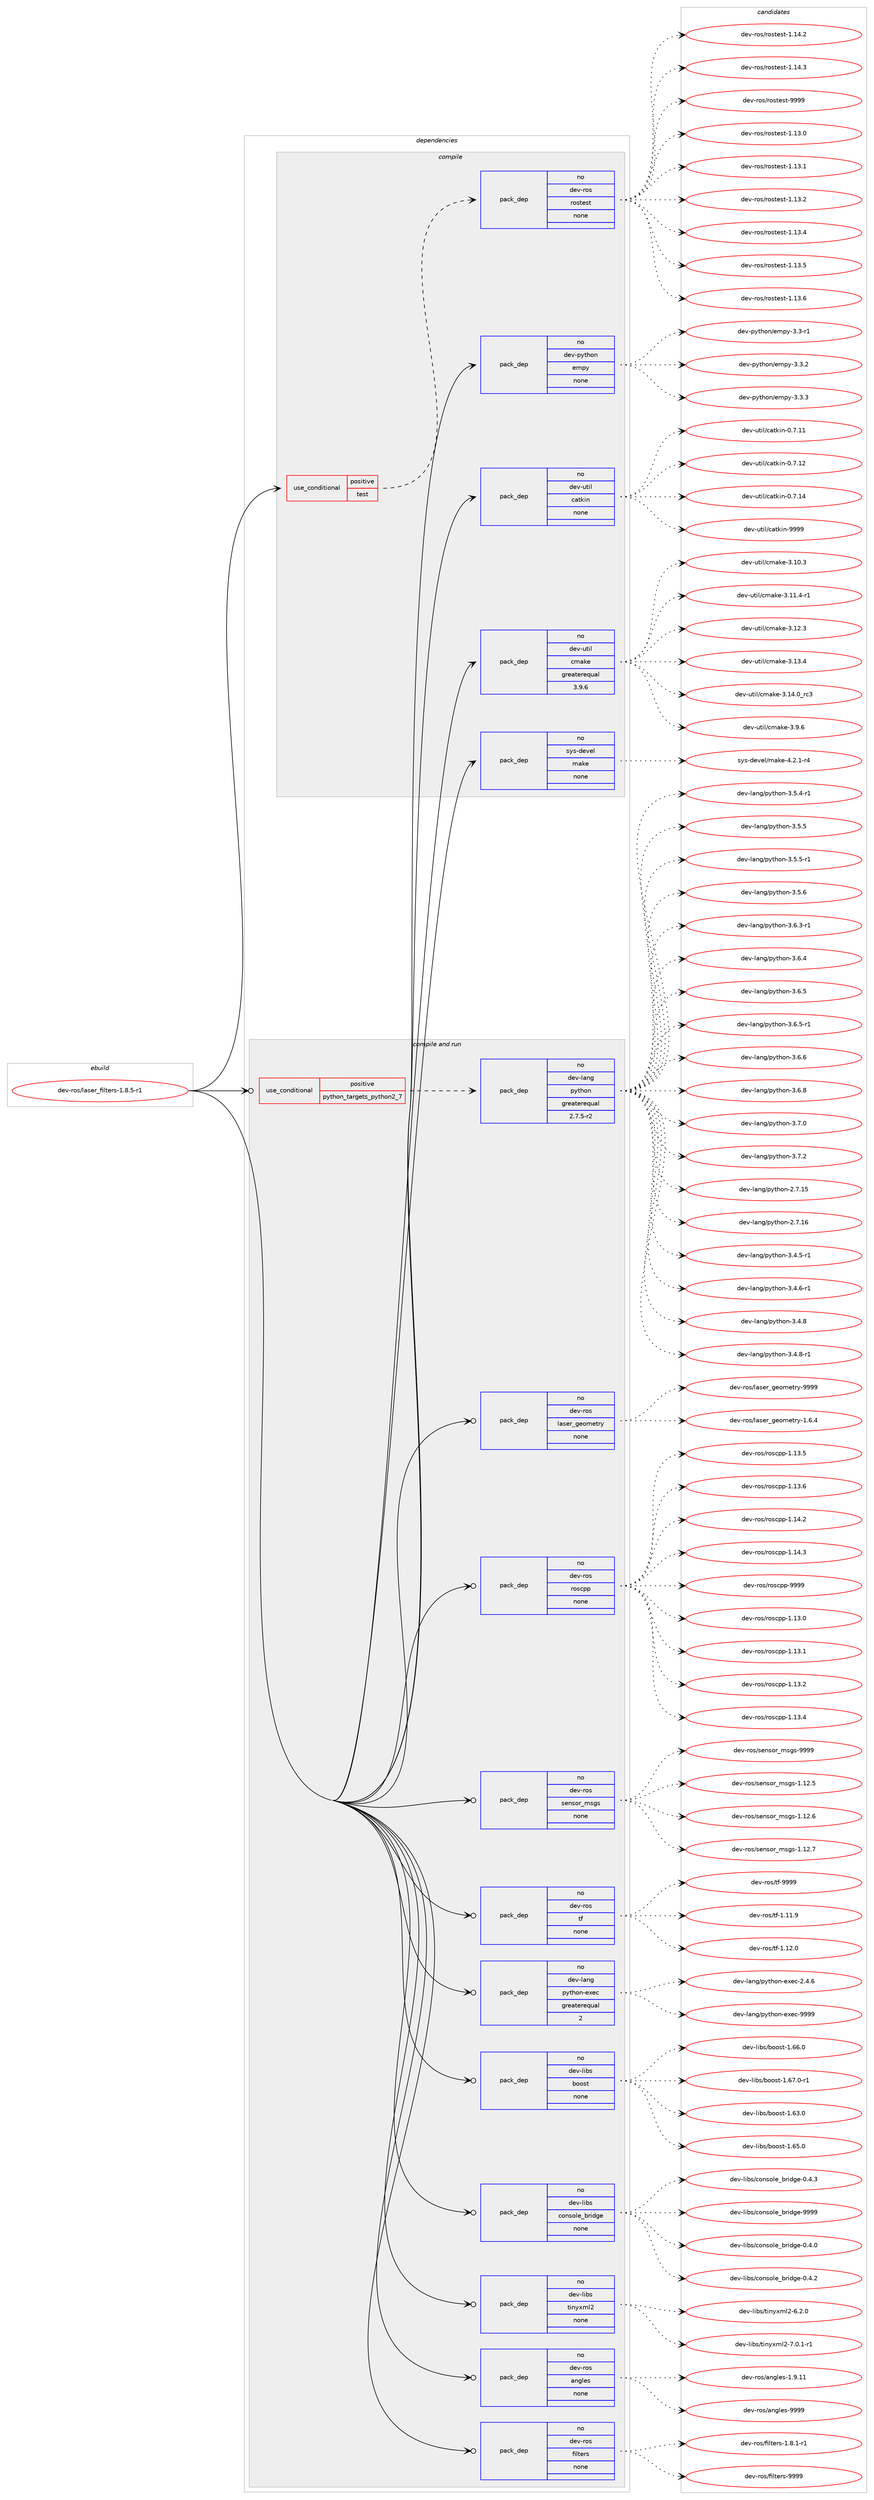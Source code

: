 digraph prolog {

# *************
# Graph options
# *************

newrank=true;
concentrate=true;
compound=true;
graph [rankdir=LR,fontname=Helvetica,fontsize=10,ranksep=1.5];#, ranksep=2.5, nodesep=0.2];
edge  [arrowhead=vee];
node  [fontname=Helvetica,fontsize=10];

# **********
# The ebuild
# **********

subgraph cluster_leftcol {
color=gray;
rank=same;
label=<<i>ebuild</i>>;
id [label="dev-ros/laser_filters-1.8.5-r1", color=red, width=4, href="../dev-ros/laser_filters-1.8.5-r1.svg"];
}

# ****************
# The dependencies
# ****************

subgraph cluster_midcol {
color=gray;
label=<<i>dependencies</i>>;
subgraph cluster_compile {
fillcolor="#eeeeee";
style=filled;
label=<<i>compile</i>>;
subgraph cond388894 {
dependency1458860 [label=<<TABLE BORDER="0" CELLBORDER="1" CELLSPACING="0" CELLPADDING="4"><TR><TD ROWSPAN="3" CELLPADDING="10">use_conditional</TD></TR><TR><TD>positive</TD></TR><TR><TD>test</TD></TR></TABLE>>, shape=none, color=red];
subgraph pack1046576 {
dependency1458861 [label=<<TABLE BORDER="0" CELLBORDER="1" CELLSPACING="0" CELLPADDING="4" WIDTH="220"><TR><TD ROWSPAN="6" CELLPADDING="30">pack_dep</TD></TR><TR><TD WIDTH="110">no</TD></TR><TR><TD>dev-ros</TD></TR><TR><TD>rostest</TD></TR><TR><TD>none</TD></TR><TR><TD></TD></TR></TABLE>>, shape=none, color=blue];
}
dependency1458860:e -> dependency1458861:w [weight=20,style="dashed",arrowhead="vee"];
}
id:e -> dependency1458860:w [weight=20,style="solid",arrowhead="vee"];
subgraph pack1046577 {
dependency1458862 [label=<<TABLE BORDER="0" CELLBORDER="1" CELLSPACING="0" CELLPADDING="4" WIDTH="220"><TR><TD ROWSPAN="6" CELLPADDING="30">pack_dep</TD></TR><TR><TD WIDTH="110">no</TD></TR><TR><TD>dev-python</TD></TR><TR><TD>empy</TD></TR><TR><TD>none</TD></TR><TR><TD></TD></TR></TABLE>>, shape=none, color=blue];
}
id:e -> dependency1458862:w [weight=20,style="solid",arrowhead="vee"];
subgraph pack1046578 {
dependency1458863 [label=<<TABLE BORDER="0" CELLBORDER="1" CELLSPACING="0" CELLPADDING="4" WIDTH="220"><TR><TD ROWSPAN="6" CELLPADDING="30">pack_dep</TD></TR><TR><TD WIDTH="110">no</TD></TR><TR><TD>dev-util</TD></TR><TR><TD>catkin</TD></TR><TR><TD>none</TD></TR><TR><TD></TD></TR></TABLE>>, shape=none, color=blue];
}
id:e -> dependency1458863:w [weight=20,style="solid",arrowhead="vee"];
subgraph pack1046579 {
dependency1458864 [label=<<TABLE BORDER="0" CELLBORDER="1" CELLSPACING="0" CELLPADDING="4" WIDTH="220"><TR><TD ROWSPAN="6" CELLPADDING="30">pack_dep</TD></TR><TR><TD WIDTH="110">no</TD></TR><TR><TD>dev-util</TD></TR><TR><TD>cmake</TD></TR><TR><TD>greaterequal</TD></TR><TR><TD>3.9.6</TD></TR></TABLE>>, shape=none, color=blue];
}
id:e -> dependency1458864:w [weight=20,style="solid",arrowhead="vee"];
subgraph pack1046580 {
dependency1458865 [label=<<TABLE BORDER="0" CELLBORDER="1" CELLSPACING="0" CELLPADDING="4" WIDTH="220"><TR><TD ROWSPAN="6" CELLPADDING="30">pack_dep</TD></TR><TR><TD WIDTH="110">no</TD></TR><TR><TD>sys-devel</TD></TR><TR><TD>make</TD></TR><TR><TD>none</TD></TR><TR><TD></TD></TR></TABLE>>, shape=none, color=blue];
}
id:e -> dependency1458865:w [weight=20,style="solid",arrowhead="vee"];
}
subgraph cluster_compileandrun {
fillcolor="#eeeeee";
style=filled;
label=<<i>compile and run</i>>;
subgraph cond388895 {
dependency1458866 [label=<<TABLE BORDER="0" CELLBORDER="1" CELLSPACING="0" CELLPADDING="4"><TR><TD ROWSPAN="3" CELLPADDING="10">use_conditional</TD></TR><TR><TD>positive</TD></TR><TR><TD>python_targets_python2_7</TD></TR></TABLE>>, shape=none, color=red];
subgraph pack1046581 {
dependency1458867 [label=<<TABLE BORDER="0" CELLBORDER="1" CELLSPACING="0" CELLPADDING="4" WIDTH="220"><TR><TD ROWSPAN="6" CELLPADDING="30">pack_dep</TD></TR><TR><TD WIDTH="110">no</TD></TR><TR><TD>dev-lang</TD></TR><TR><TD>python</TD></TR><TR><TD>greaterequal</TD></TR><TR><TD>2.7.5-r2</TD></TR></TABLE>>, shape=none, color=blue];
}
dependency1458866:e -> dependency1458867:w [weight=20,style="dashed",arrowhead="vee"];
}
id:e -> dependency1458866:w [weight=20,style="solid",arrowhead="odotvee"];
subgraph pack1046582 {
dependency1458868 [label=<<TABLE BORDER="0" CELLBORDER="1" CELLSPACING="0" CELLPADDING="4" WIDTH="220"><TR><TD ROWSPAN="6" CELLPADDING="30">pack_dep</TD></TR><TR><TD WIDTH="110">no</TD></TR><TR><TD>dev-lang</TD></TR><TR><TD>python-exec</TD></TR><TR><TD>greaterequal</TD></TR><TR><TD>2</TD></TR></TABLE>>, shape=none, color=blue];
}
id:e -> dependency1458868:w [weight=20,style="solid",arrowhead="odotvee"];
subgraph pack1046583 {
dependency1458869 [label=<<TABLE BORDER="0" CELLBORDER="1" CELLSPACING="0" CELLPADDING="4" WIDTH="220"><TR><TD ROWSPAN="6" CELLPADDING="30">pack_dep</TD></TR><TR><TD WIDTH="110">no</TD></TR><TR><TD>dev-libs</TD></TR><TR><TD>boost</TD></TR><TR><TD>none</TD></TR><TR><TD></TD></TR></TABLE>>, shape=none, color=blue];
}
id:e -> dependency1458869:w [weight=20,style="solid",arrowhead="odotvee"];
subgraph pack1046584 {
dependency1458870 [label=<<TABLE BORDER="0" CELLBORDER="1" CELLSPACING="0" CELLPADDING="4" WIDTH="220"><TR><TD ROWSPAN="6" CELLPADDING="30">pack_dep</TD></TR><TR><TD WIDTH="110">no</TD></TR><TR><TD>dev-libs</TD></TR><TR><TD>console_bridge</TD></TR><TR><TD>none</TD></TR><TR><TD></TD></TR></TABLE>>, shape=none, color=blue];
}
id:e -> dependency1458870:w [weight=20,style="solid",arrowhead="odotvee"];
subgraph pack1046585 {
dependency1458871 [label=<<TABLE BORDER="0" CELLBORDER="1" CELLSPACING="0" CELLPADDING="4" WIDTH="220"><TR><TD ROWSPAN="6" CELLPADDING="30">pack_dep</TD></TR><TR><TD WIDTH="110">no</TD></TR><TR><TD>dev-libs</TD></TR><TR><TD>tinyxml2</TD></TR><TR><TD>none</TD></TR><TR><TD></TD></TR></TABLE>>, shape=none, color=blue];
}
id:e -> dependency1458871:w [weight=20,style="solid",arrowhead="odotvee"];
subgraph pack1046586 {
dependency1458872 [label=<<TABLE BORDER="0" CELLBORDER="1" CELLSPACING="0" CELLPADDING="4" WIDTH="220"><TR><TD ROWSPAN="6" CELLPADDING="30">pack_dep</TD></TR><TR><TD WIDTH="110">no</TD></TR><TR><TD>dev-ros</TD></TR><TR><TD>angles</TD></TR><TR><TD>none</TD></TR><TR><TD></TD></TR></TABLE>>, shape=none, color=blue];
}
id:e -> dependency1458872:w [weight=20,style="solid",arrowhead="odotvee"];
subgraph pack1046587 {
dependency1458873 [label=<<TABLE BORDER="0" CELLBORDER="1" CELLSPACING="0" CELLPADDING="4" WIDTH="220"><TR><TD ROWSPAN="6" CELLPADDING="30">pack_dep</TD></TR><TR><TD WIDTH="110">no</TD></TR><TR><TD>dev-ros</TD></TR><TR><TD>filters</TD></TR><TR><TD>none</TD></TR><TR><TD></TD></TR></TABLE>>, shape=none, color=blue];
}
id:e -> dependency1458873:w [weight=20,style="solid",arrowhead="odotvee"];
subgraph pack1046588 {
dependency1458874 [label=<<TABLE BORDER="0" CELLBORDER="1" CELLSPACING="0" CELLPADDING="4" WIDTH="220"><TR><TD ROWSPAN="6" CELLPADDING="30">pack_dep</TD></TR><TR><TD WIDTH="110">no</TD></TR><TR><TD>dev-ros</TD></TR><TR><TD>laser_geometry</TD></TR><TR><TD>none</TD></TR><TR><TD></TD></TR></TABLE>>, shape=none, color=blue];
}
id:e -> dependency1458874:w [weight=20,style="solid",arrowhead="odotvee"];
subgraph pack1046589 {
dependency1458875 [label=<<TABLE BORDER="0" CELLBORDER="1" CELLSPACING="0" CELLPADDING="4" WIDTH="220"><TR><TD ROWSPAN="6" CELLPADDING="30">pack_dep</TD></TR><TR><TD WIDTH="110">no</TD></TR><TR><TD>dev-ros</TD></TR><TR><TD>roscpp</TD></TR><TR><TD>none</TD></TR><TR><TD></TD></TR></TABLE>>, shape=none, color=blue];
}
id:e -> dependency1458875:w [weight=20,style="solid",arrowhead="odotvee"];
subgraph pack1046590 {
dependency1458876 [label=<<TABLE BORDER="0" CELLBORDER="1" CELLSPACING="0" CELLPADDING="4" WIDTH="220"><TR><TD ROWSPAN="6" CELLPADDING="30">pack_dep</TD></TR><TR><TD WIDTH="110">no</TD></TR><TR><TD>dev-ros</TD></TR><TR><TD>sensor_msgs</TD></TR><TR><TD>none</TD></TR><TR><TD></TD></TR></TABLE>>, shape=none, color=blue];
}
id:e -> dependency1458876:w [weight=20,style="solid",arrowhead="odotvee"];
subgraph pack1046591 {
dependency1458877 [label=<<TABLE BORDER="0" CELLBORDER="1" CELLSPACING="0" CELLPADDING="4" WIDTH="220"><TR><TD ROWSPAN="6" CELLPADDING="30">pack_dep</TD></TR><TR><TD WIDTH="110">no</TD></TR><TR><TD>dev-ros</TD></TR><TR><TD>tf</TD></TR><TR><TD>none</TD></TR><TR><TD></TD></TR></TABLE>>, shape=none, color=blue];
}
id:e -> dependency1458877:w [weight=20,style="solid",arrowhead="odotvee"];
}
subgraph cluster_run {
fillcolor="#eeeeee";
style=filled;
label=<<i>run</i>>;
}
}

# **************
# The candidates
# **************

subgraph cluster_choices {
rank=same;
color=gray;
label=<<i>candidates</i>>;

subgraph choice1046576 {
color=black;
nodesep=1;
choice100101118451141111154711411111511610111511645494649514648 [label="dev-ros/rostest-1.13.0", color=red, width=4,href="../dev-ros/rostest-1.13.0.svg"];
choice100101118451141111154711411111511610111511645494649514649 [label="dev-ros/rostest-1.13.1", color=red, width=4,href="../dev-ros/rostest-1.13.1.svg"];
choice100101118451141111154711411111511610111511645494649514650 [label="dev-ros/rostest-1.13.2", color=red, width=4,href="../dev-ros/rostest-1.13.2.svg"];
choice100101118451141111154711411111511610111511645494649514652 [label="dev-ros/rostest-1.13.4", color=red, width=4,href="../dev-ros/rostest-1.13.4.svg"];
choice100101118451141111154711411111511610111511645494649514653 [label="dev-ros/rostest-1.13.5", color=red, width=4,href="../dev-ros/rostest-1.13.5.svg"];
choice100101118451141111154711411111511610111511645494649514654 [label="dev-ros/rostest-1.13.6", color=red, width=4,href="../dev-ros/rostest-1.13.6.svg"];
choice100101118451141111154711411111511610111511645494649524650 [label="dev-ros/rostest-1.14.2", color=red, width=4,href="../dev-ros/rostest-1.14.2.svg"];
choice100101118451141111154711411111511610111511645494649524651 [label="dev-ros/rostest-1.14.3", color=red, width=4,href="../dev-ros/rostest-1.14.3.svg"];
choice10010111845114111115471141111151161011151164557575757 [label="dev-ros/rostest-9999", color=red, width=4,href="../dev-ros/rostest-9999.svg"];
dependency1458861:e -> choice100101118451141111154711411111511610111511645494649514648:w [style=dotted,weight="100"];
dependency1458861:e -> choice100101118451141111154711411111511610111511645494649514649:w [style=dotted,weight="100"];
dependency1458861:e -> choice100101118451141111154711411111511610111511645494649514650:w [style=dotted,weight="100"];
dependency1458861:e -> choice100101118451141111154711411111511610111511645494649514652:w [style=dotted,weight="100"];
dependency1458861:e -> choice100101118451141111154711411111511610111511645494649514653:w [style=dotted,weight="100"];
dependency1458861:e -> choice100101118451141111154711411111511610111511645494649514654:w [style=dotted,weight="100"];
dependency1458861:e -> choice100101118451141111154711411111511610111511645494649524650:w [style=dotted,weight="100"];
dependency1458861:e -> choice100101118451141111154711411111511610111511645494649524651:w [style=dotted,weight="100"];
dependency1458861:e -> choice10010111845114111115471141111151161011151164557575757:w [style=dotted,weight="100"];
}
subgraph choice1046577 {
color=black;
nodesep=1;
choice1001011184511212111610411111047101109112121455146514511449 [label="dev-python/empy-3.3-r1", color=red, width=4,href="../dev-python/empy-3.3-r1.svg"];
choice1001011184511212111610411111047101109112121455146514650 [label="dev-python/empy-3.3.2", color=red, width=4,href="../dev-python/empy-3.3.2.svg"];
choice1001011184511212111610411111047101109112121455146514651 [label="dev-python/empy-3.3.3", color=red, width=4,href="../dev-python/empy-3.3.3.svg"];
dependency1458862:e -> choice1001011184511212111610411111047101109112121455146514511449:w [style=dotted,weight="100"];
dependency1458862:e -> choice1001011184511212111610411111047101109112121455146514650:w [style=dotted,weight="100"];
dependency1458862:e -> choice1001011184511212111610411111047101109112121455146514651:w [style=dotted,weight="100"];
}
subgraph choice1046578 {
color=black;
nodesep=1;
choice1001011184511711610510847999711610710511045484655464949 [label="dev-util/catkin-0.7.11", color=red, width=4,href="../dev-util/catkin-0.7.11.svg"];
choice1001011184511711610510847999711610710511045484655464950 [label="dev-util/catkin-0.7.12", color=red, width=4,href="../dev-util/catkin-0.7.12.svg"];
choice1001011184511711610510847999711610710511045484655464952 [label="dev-util/catkin-0.7.14", color=red, width=4,href="../dev-util/catkin-0.7.14.svg"];
choice100101118451171161051084799971161071051104557575757 [label="dev-util/catkin-9999", color=red, width=4,href="../dev-util/catkin-9999.svg"];
dependency1458863:e -> choice1001011184511711610510847999711610710511045484655464949:w [style=dotted,weight="100"];
dependency1458863:e -> choice1001011184511711610510847999711610710511045484655464950:w [style=dotted,weight="100"];
dependency1458863:e -> choice1001011184511711610510847999711610710511045484655464952:w [style=dotted,weight="100"];
dependency1458863:e -> choice100101118451171161051084799971161071051104557575757:w [style=dotted,weight="100"];
}
subgraph choice1046579 {
color=black;
nodesep=1;
choice1001011184511711610510847991099710710145514649484651 [label="dev-util/cmake-3.10.3", color=red, width=4,href="../dev-util/cmake-3.10.3.svg"];
choice10010111845117116105108479910997107101455146494946524511449 [label="dev-util/cmake-3.11.4-r1", color=red, width=4,href="../dev-util/cmake-3.11.4-r1.svg"];
choice1001011184511711610510847991099710710145514649504651 [label="dev-util/cmake-3.12.3", color=red, width=4,href="../dev-util/cmake-3.12.3.svg"];
choice1001011184511711610510847991099710710145514649514652 [label="dev-util/cmake-3.13.4", color=red, width=4,href="../dev-util/cmake-3.13.4.svg"];
choice1001011184511711610510847991099710710145514649524648951149951 [label="dev-util/cmake-3.14.0_rc3", color=red, width=4,href="../dev-util/cmake-3.14.0_rc3.svg"];
choice10010111845117116105108479910997107101455146574654 [label="dev-util/cmake-3.9.6", color=red, width=4,href="../dev-util/cmake-3.9.6.svg"];
dependency1458864:e -> choice1001011184511711610510847991099710710145514649484651:w [style=dotted,weight="100"];
dependency1458864:e -> choice10010111845117116105108479910997107101455146494946524511449:w [style=dotted,weight="100"];
dependency1458864:e -> choice1001011184511711610510847991099710710145514649504651:w [style=dotted,weight="100"];
dependency1458864:e -> choice1001011184511711610510847991099710710145514649514652:w [style=dotted,weight="100"];
dependency1458864:e -> choice1001011184511711610510847991099710710145514649524648951149951:w [style=dotted,weight="100"];
dependency1458864:e -> choice10010111845117116105108479910997107101455146574654:w [style=dotted,weight="100"];
}
subgraph choice1046580 {
color=black;
nodesep=1;
choice1151211154510010111810110847109971071014552465046494511452 [label="sys-devel/make-4.2.1-r4", color=red, width=4,href="../sys-devel/make-4.2.1-r4.svg"];
dependency1458865:e -> choice1151211154510010111810110847109971071014552465046494511452:w [style=dotted,weight="100"];
}
subgraph choice1046581 {
color=black;
nodesep=1;
choice10010111845108971101034711212111610411111045504655464953 [label="dev-lang/python-2.7.15", color=red, width=4,href="../dev-lang/python-2.7.15.svg"];
choice10010111845108971101034711212111610411111045504655464954 [label="dev-lang/python-2.7.16", color=red, width=4,href="../dev-lang/python-2.7.16.svg"];
choice1001011184510897110103471121211161041111104551465246534511449 [label="dev-lang/python-3.4.5-r1", color=red, width=4,href="../dev-lang/python-3.4.5-r1.svg"];
choice1001011184510897110103471121211161041111104551465246544511449 [label="dev-lang/python-3.4.6-r1", color=red, width=4,href="../dev-lang/python-3.4.6-r1.svg"];
choice100101118451089711010347112121116104111110455146524656 [label="dev-lang/python-3.4.8", color=red, width=4,href="../dev-lang/python-3.4.8.svg"];
choice1001011184510897110103471121211161041111104551465246564511449 [label="dev-lang/python-3.4.8-r1", color=red, width=4,href="../dev-lang/python-3.4.8-r1.svg"];
choice1001011184510897110103471121211161041111104551465346524511449 [label="dev-lang/python-3.5.4-r1", color=red, width=4,href="../dev-lang/python-3.5.4-r1.svg"];
choice100101118451089711010347112121116104111110455146534653 [label="dev-lang/python-3.5.5", color=red, width=4,href="../dev-lang/python-3.5.5.svg"];
choice1001011184510897110103471121211161041111104551465346534511449 [label="dev-lang/python-3.5.5-r1", color=red, width=4,href="../dev-lang/python-3.5.5-r1.svg"];
choice100101118451089711010347112121116104111110455146534654 [label="dev-lang/python-3.5.6", color=red, width=4,href="../dev-lang/python-3.5.6.svg"];
choice1001011184510897110103471121211161041111104551465446514511449 [label="dev-lang/python-3.6.3-r1", color=red, width=4,href="../dev-lang/python-3.6.3-r1.svg"];
choice100101118451089711010347112121116104111110455146544652 [label="dev-lang/python-3.6.4", color=red, width=4,href="../dev-lang/python-3.6.4.svg"];
choice100101118451089711010347112121116104111110455146544653 [label="dev-lang/python-3.6.5", color=red, width=4,href="../dev-lang/python-3.6.5.svg"];
choice1001011184510897110103471121211161041111104551465446534511449 [label="dev-lang/python-3.6.5-r1", color=red, width=4,href="../dev-lang/python-3.6.5-r1.svg"];
choice100101118451089711010347112121116104111110455146544654 [label="dev-lang/python-3.6.6", color=red, width=4,href="../dev-lang/python-3.6.6.svg"];
choice100101118451089711010347112121116104111110455146544656 [label="dev-lang/python-3.6.8", color=red, width=4,href="../dev-lang/python-3.6.8.svg"];
choice100101118451089711010347112121116104111110455146554648 [label="dev-lang/python-3.7.0", color=red, width=4,href="../dev-lang/python-3.7.0.svg"];
choice100101118451089711010347112121116104111110455146554650 [label="dev-lang/python-3.7.2", color=red, width=4,href="../dev-lang/python-3.7.2.svg"];
dependency1458867:e -> choice10010111845108971101034711212111610411111045504655464953:w [style=dotted,weight="100"];
dependency1458867:e -> choice10010111845108971101034711212111610411111045504655464954:w [style=dotted,weight="100"];
dependency1458867:e -> choice1001011184510897110103471121211161041111104551465246534511449:w [style=dotted,weight="100"];
dependency1458867:e -> choice1001011184510897110103471121211161041111104551465246544511449:w [style=dotted,weight="100"];
dependency1458867:e -> choice100101118451089711010347112121116104111110455146524656:w [style=dotted,weight="100"];
dependency1458867:e -> choice1001011184510897110103471121211161041111104551465246564511449:w [style=dotted,weight="100"];
dependency1458867:e -> choice1001011184510897110103471121211161041111104551465346524511449:w [style=dotted,weight="100"];
dependency1458867:e -> choice100101118451089711010347112121116104111110455146534653:w [style=dotted,weight="100"];
dependency1458867:e -> choice1001011184510897110103471121211161041111104551465346534511449:w [style=dotted,weight="100"];
dependency1458867:e -> choice100101118451089711010347112121116104111110455146534654:w [style=dotted,weight="100"];
dependency1458867:e -> choice1001011184510897110103471121211161041111104551465446514511449:w [style=dotted,weight="100"];
dependency1458867:e -> choice100101118451089711010347112121116104111110455146544652:w [style=dotted,weight="100"];
dependency1458867:e -> choice100101118451089711010347112121116104111110455146544653:w [style=dotted,weight="100"];
dependency1458867:e -> choice1001011184510897110103471121211161041111104551465446534511449:w [style=dotted,weight="100"];
dependency1458867:e -> choice100101118451089711010347112121116104111110455146544654:w [style=dotted,weight="100"];
dependency1458867:e -> choice100101118451089711010347112121116104111110455146544656:w [style=dotted,weight="100"];
dependency1458867:e -> choice100101118451089711010347112121116104111110455146554648:w [style=dotted,weight="100"];
dependency1458867:e -> choice100101118451089711010347112121116104111110455146554650:w [style=dotted,weight="100"];
}
subgraph choice1046582 {
color=black;
nodesep=1;
choice1001011184510897110103471121211161041111104510112010199455046524654 [label="dev-lang/python-exec-2.4.6", color=red, width=4,href="../dev-lang/python-exec-2.4.6.svg"];
choice10010111845108971101034711212111610411111045101120101994557575757 [label="dev-lang/python-exec-9999", color=red, width=4,href="../dev-lang/python-exec-9999.svg"];
dependency1458868:e -> choice1001011184510897110103471121211161041111104510112010199455046524654:w [style=dotted,weight="100"];
dependency1458868:e -> choice10010111845108971101034711212111610411111045101120101994557575757:w [style=dotted,weight="100"];
}
subgraph choice1046583 {
color=black;
nodesep=1;
choice1001011184510810598115479811111111511645494654514648 [label="dev-libs/boost-1.63.0", color=red, width=4,href="../dev-libs/boost-1.63.0.svg"];
choice1001011184510810598115479811111111511645494654534648 [label="dev-libs/boost-1.65.0", color=red, width=4,href="../dev-libs/boost-1.65.0.svg"];
choice1001011184510810598115479811111111511645494654544648 [label="dev-libs/boost-1.66.0", color=red, width=4,href="../dev-libs/boost-1.66.0.svg"];
choice10010111845108105981154798111111115116454946545546484511449 [label="dev-libs/boost-1.67.0-r1", color=red, width=4,href="../dev-libs/boost-1.67.0-r1.svg"];
dependency1458869:e -> choice1001011184510810598115479811111111511645494654514648:w [style=dotted,weight="100"];
dependency1458869:e -> choice1001011184510810598115479811111111511645494654534648:w [style=dotted,weight="100"];
dependency1458869:e -> choice1001011184510810598115479811111111511645494654544648:w [style=dotted,weight="100"];
dependency1458869:e -> choice10010111845108105981154798111111115116454946545546484511449:w [style=dotted,weight="100"];
}
subgraph choice1046584 {
color=black;
nodesep=1;
choice100101118451081059811547991111101151111081019598114105100103101454846524648 [label="dev-libs/console_bridge-0.4.0", color=red, width=4,href="../dev-libs/console_bridge-0.4.0.svg"];
choice100101118451081059811547991111101151111081019598114105100103101454846524650 [label="dev-libs/console_bridge-0.4.2", color=red, width=4,href="../dev-libs/console_bridge-0.4.2.svg"];
choice100101118451081059811547991111101151111081019598114105100103101454846524651 [label="dev-libs/console_bridge-0.4.3", color=red, width=4,href="../dev-libs/console_bridge-0.4.3.svg"];
choice1001011184510810598115479911111011511110810195981141051001031014557575757 [label="dev-libs/console_bridge-9999", color=red, width=4,href="../dev-libs/console_bridge-9999.svg"];
dependency1458870:e -> choice100101118451081059811547991111101151111081019598114105100103101454846524648:w [style=dotted,weight="100"];
dependency1458870:e -> choice100101118451081059811547991111101151111081019598114105100103101454846524650:w [style=dotted,weight="100"];
dependency1458870:e -> choice100101118451081059811547991111101151111081019598114105100103101454846524651:w [style=dotted,weight="100"];
dependency1458870:e -> choice1001011184510810598115479911111011511110810195981141051001031014557575757:w [style=dotted,weight="100"];
}
subgraph choice1046585 {
color=black;
nodesep=1;
choice10010111845108105981154711610511012112010910850455446504648 [label="dev-libs/tinyxml2-6.2.0", color=red, width=4,href="../dev-libs/tinyxml2-6.2.0.svg"];
choice100101118451081059811547116105110121120109108504555464846494511449 [label="dev-libs/tinyxml2-7.0.1-r1", color=red, width=4,href="../dev-libs/tinyxml2-7.0.1-r1.svg"];
dependency1458871:e -> choice10010111845108105981154711610511012112010910850455446504648:w [style=dotted,weight="100"];
dependency1458871:e -> choice100101118451081059811547116105110121120109108504555464846494511449:w [style=dotted,weight="100"];
}
subgraph choice1046586 {
color=black;
nodesep=1;
choice10010111845114111115479711010310810111545494657464949 [label="dev-ros/angles-1.9.11", color=red, width=4,href="../dev-ros/angles-1.9.11.svg"];
choice1001011184511411111547971101031081011154557575757 [label="dev-ros/angles-9999", color=red, width=4,href="../dev-ros/angles-9999.svg"];
dependency1458872:e -> choice10010111845114111115479711010310810111545494657464949:w [style=dotted,weight="100"];
dependency1458872:e -> choice1001011184511411111547971101031081011154557575757:w [style=dotted,weight="100"];
}
subgraph choice1046587 {
color=black;
nodesep=1;
choice10010111845114111115471021051081161011141154549465646494511449 [label="dev-ros/filters-1.8.1-r1", color=red, width=4,href="../dev-ros/filters-1.8.1-r1.svg"];
choice10010111845114111115471021051081161011141154557575757 [label="dev-ros/filters-9999", color=red, width=4,href="../dev-ros/filters-9999.svg"];
dependency1458873:e -> choice10010111845114111115471021051081161011141154549465646494511449:w [style=dotted,weight="100"];
dependency1458873:e -> choice10010111845114111115471021051081161011141154557575757:w [style=dotted,weight="100"];
}
subgraph choice1046588 {
color=black;
nodesep=1;
choice10010111845114111115471089711510111495103101111109101116114121454946544652 [label="dev-ros/laser_geometry-1.6.4", color=red, width=4,href="../dev-ros/laser_geometry-1.6.4.svg"];
choice100101118451141111154710897115101114951031011111091011161141214557575757 [label="dev-ros/laser_geometry-9999", color=red, width=4,href="../dev-ros/laser_geometry-9999.svg"];
dependency1458874:e -> choice10010111845114111115471089711510111495103101111109101116114121454946544652:w [style=dotted,weight="100"];
dependency1458874:e -> choice100101118451141111154710897115101114951031011111091011161141214557575757:w [style=dotted,weight="100"];
}
subgraph choice1046589 {
color=black;
nodesep=1;
choice10010111845114111115471141111159911211245494649514648 [label="dev-ros/roscpp-1.13.0", color=red, width=4,href="../dev-ros/roscpp-1.13.0.svg"];
choice10010111845114111115471141111159911211245494649514649 [label="dev-ros/roscpp-1.13.1", color=red, width=4,href="../dev-ros/roscpp-1.13.1.svg"];
choice10010111845114111115471141111159911211245494649514650 [label="dev-ros/roscpp-1.13.2", color=red, width=4,href="../dev-ros/roscpp-1.13.2.svg"];
choice10010111845114111115471141111159911211245494649514652 [label="dev-ros/roscpp-1.13.4", color=red, width=4,href="../dev-ros/roscpp-1.13.4.svg"];
choice10010111845114111115471141111159911211245494649514653 [label="dev-ros/roscpp-1.13.5", color=red, width=4,href="../dev-ros/roscpp-1.13.5.svg"];
choice10010111845114111115471141111159911211245494649514654 [label="dev-ros/roscpp-1.13.6", color=red, width=4,href="../dev-ros/roscpp-1.13.6.svg"];
choice10010111845114111115471141111159911211245494649524650 [label="dev-ros/roscpp-1.14.2", color=red, width=4,href="../dev-ros/roscpp-1.14.2.svg"];
choice10010111845114111115471141111159911211245494649524651 [label="dev-ros/roscpp-1.14.3", color=red, width=4,href="../dev-ros/roscpp-1.14.3.svg"];
choice1001011184511411111547114111115991121124557575757 [label="dev-ros/roscpp-9999", color=red, width=4,href="../dev-ros/roscpp-9999.svg"];
dependency1458875:e -> choice10010111845114111115471141111159911211245494649514648:w [style=dotted,weight="100"];
dependency1458875:e -> choice10010111845114111115471141111159911211245494649514649:w [style=dotted,weight="100"];
dependency1458875:e -> choice10010111845114111115471141111159911211245494649514650:w [style=dotted,weight="100"];
dependency1458875:e -> choice10010111845114111115471141111159911211245494649514652:w [style=dotted,weight="100"];
dependency1458875:e -> choice10010111845114111115471141111159911211245494649514653:w [style=dotted,weight="100"];
dependency1458875:e -> choice10010111845114111115471141111159911211245494649514654:w [style=dotted,weight="100"];
dependency1458875:e -> choice10010111845114111115471141111159911211245494649524650:w [style=dotted,weight="100"];
dependency1458875:e -> choice10010111845114111115471141111159911211245494649524651:w [style=dotted,weight="100"];
dependency1458875:e -> choice1001011184511411111547114111115991121124557575757:w [style=dotted,weight="100"];
}
subgraph choice1046590 {
color=black;
nodesep=1;
choice10010111845114111115471151011101151111149510911510311545494649504653 [label="dev-ros/sensor_msgs-1.12.5", color=red, width=4,href="../dev-ros/sensor_msgs-1.12.5.svg"];
choice10010111845114111115471151011101151111149510911510311545494649504654 [label="dev-ros/sensor_msgs-1.12.6", color=red, width=4,href="../dev-ros/sensor_msgs-1.12.6.svg"];
choice10010111845114111115471151011101151111149510911510311545494649504655 [label="dev-ros/sensor_msgs-1.12.7", color=red, width=4,href="../dev-ros/sensor_msgs-1.12.7.svg"];
choice1001011184511411111547115101110115111114951091151031154557575757 [label="dev-ros/sensor_msgs-9999", color=red, width=4,href="../dev-ros/sensor_msgs-9999.svg"];
dependency1458876:e -> choice10010111845114111115471151011101151111149510911510311545494649504653:w [style=dotted,weight="100"];
dependency1458876:e -> choice10010111845114111115471151011101151111149510911510311545494649504654:w [style=dotted,weight="100"];
dependency1458876:e -> choice10010111845114111115471151011101151111149510911510311545494649504655:w [style=dotted,weight="100"];
dependency1458876:e -> choice1001011184511411111547115101110115111114951091151031154557575757:w [style=dotted,weight="100"];
}
subgraph choice1046591 {
color=black;
nodesep=1;
choice100101118451141111154711610245494649494657 [label="dev-ros/tf-1.11.9", color=red, width=4,href="../dev-ros/tf-1.11.9.svg"];
choice100101118451141111154711610245494649504648 [label="dev-ros/tf-1.12.0", color=red, width=4,href="../dev-ros/tf-1.12.0.svg"];
choice10010111845114111115471161024557575757 [label="dev-ros/tf-9999", color=red, width=4,href="../dev-ros/tf-9999.svg"];
dependency1458877:e -> choice100101118451141111154711610245494649494657:w [style=dotted,weight="100"];
dependency1458877:e -> choice100101118451141111154711610245494649504648:w [style=dotted,weight="100"];
dependency1458877:e -> choice10010111845114111115471161024557575757:w [style=dotted,weight="100"];
}
}

}
